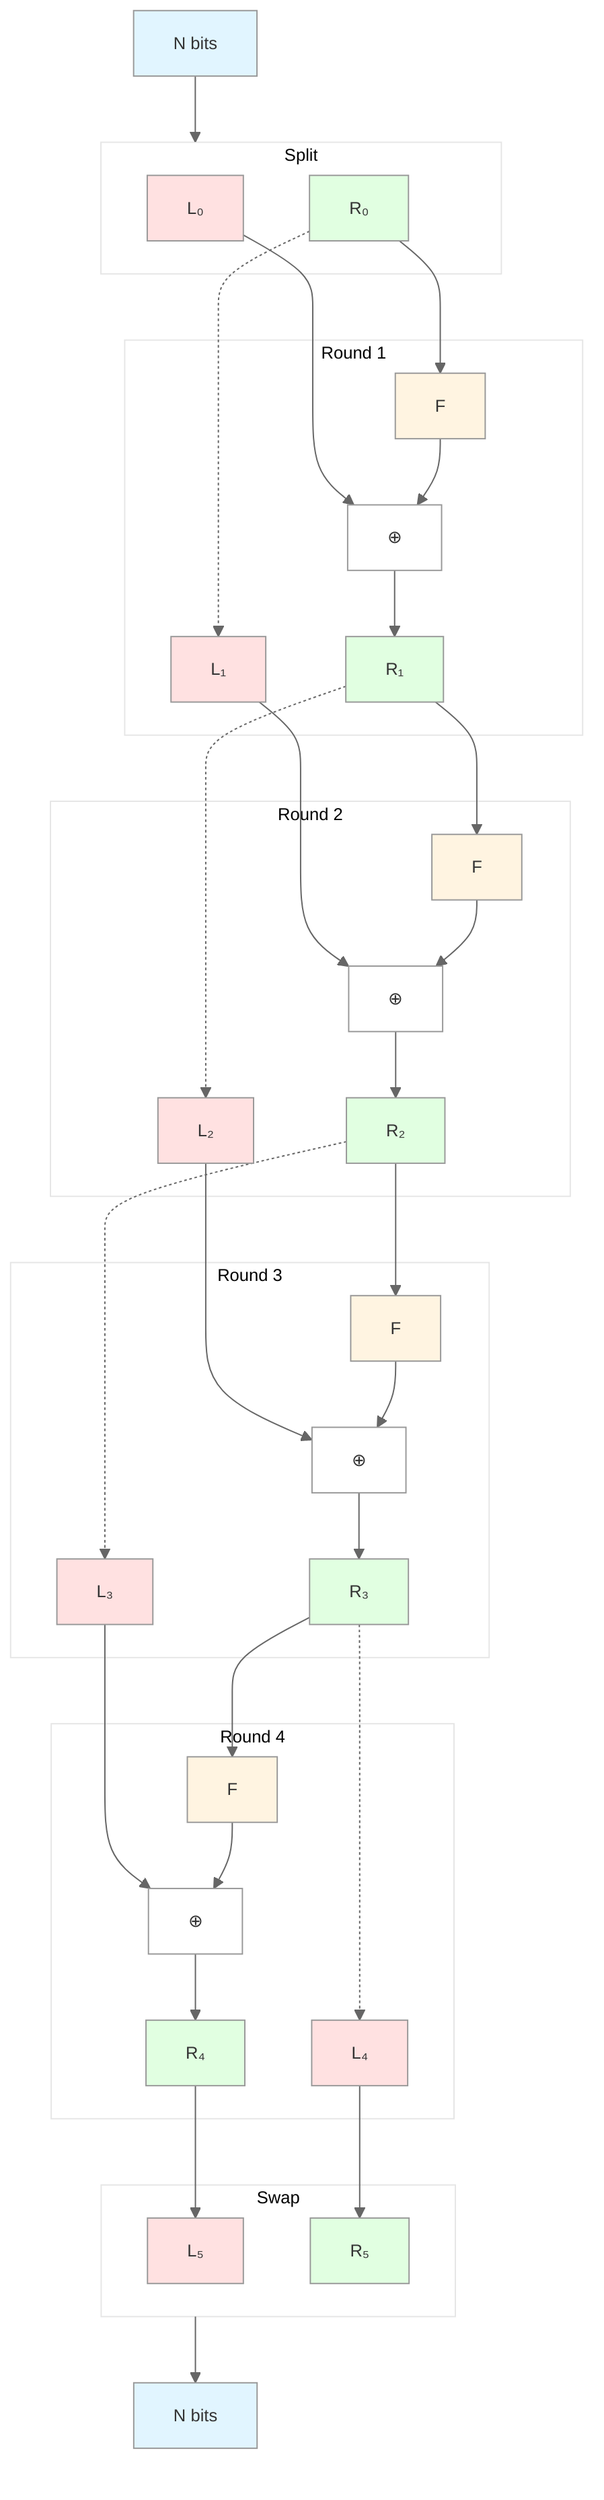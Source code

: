 %%{init: {'theme':'base', 'themeVariables': {'fontSize':'13px', 'fontFamily':'arial', 'primaryColor':'#fff', 'primaryBorderColor':'#999', 'lineColor':'#666', 'padding':'8'}}}%%
flowchart TB
    Input["N bits"]
    
    subgraph s1["Split"]
        L0["L₀"]
        R0["R₀"]
    end
    
    subgraph r1["Round 1"]
        direction LR
        XOR1["⊕"]
        F1["F"]
        L1["L₁"]
        R1["R₁"]
    end
    
    subgraph r2["Round 2"]
        direction LR
        XOR2["⊕"]
        F2["F"]
        L2["L₂"]
        R2["R₂"]
    end
    
    subgraph r3["Round 3"]
        direction LR
        XOR3["⊕"]
        F3["F"]
        L3["L₃"]
        R3["R₃"]
    end
    
    subgraph r4["Round 4"]
        direction LR
        XOR4["⊕"]
        F4["F"]
        L4["L₄"]
        R4["R₄"]
    end
    
    subgraph s2["Swap"]
        L5["L₅"]
        R5["R₅"]
    end
    
    Output["N bits"]
    
    Input --> s1
    
    L0 --> XOR1
    R0 --> F1
    R0 -.-> L1
    F1 --> XOR1
    XOR1 --> R1
    
    L1 --> XOR2
    R1 --> F2
    R1 -.-> L2
    F2 --> XOR2
    XOR2 --> R2
    
    L2 --> XOR3
    R2 --> F3
    R2 -.-> L3
    F3 --> XOR3
    XOR3 --> R3
    
    L3 --> XOR4
    R3 --> F4
    R3 -.-> L4
    F4 --> XOR4
    XOR4 --> R4
    
    L4 --> R5
    R4 --> L5
    
    s2 --> Output
    
    style Input fill:#e1f5ff
    style Output fill:#e1f5ff
    style L0 fill:#ffe1e1
    style R0 fill:#e1ffe1
    style L1 fill:#ffe1e1
    style R1 fill:#e1ffe1
    style L2 fill:#ffe1e1
    style R2 fill:#e1ffe1
    style L3 fill:#ffe1e1
    style R3 fill:#e1ffe1
    style L4 fill:#ffe1e1
    style R4 fill:#e1ffe1
    style L5 fill:#ffe1e1
    style R5 fill:#e1ffe1
    style F1 fill:#fff4e1
    style F2 fill:#fff4e1
    style F3 fill:#fff4e1
    style F4 fill:#fff4e1